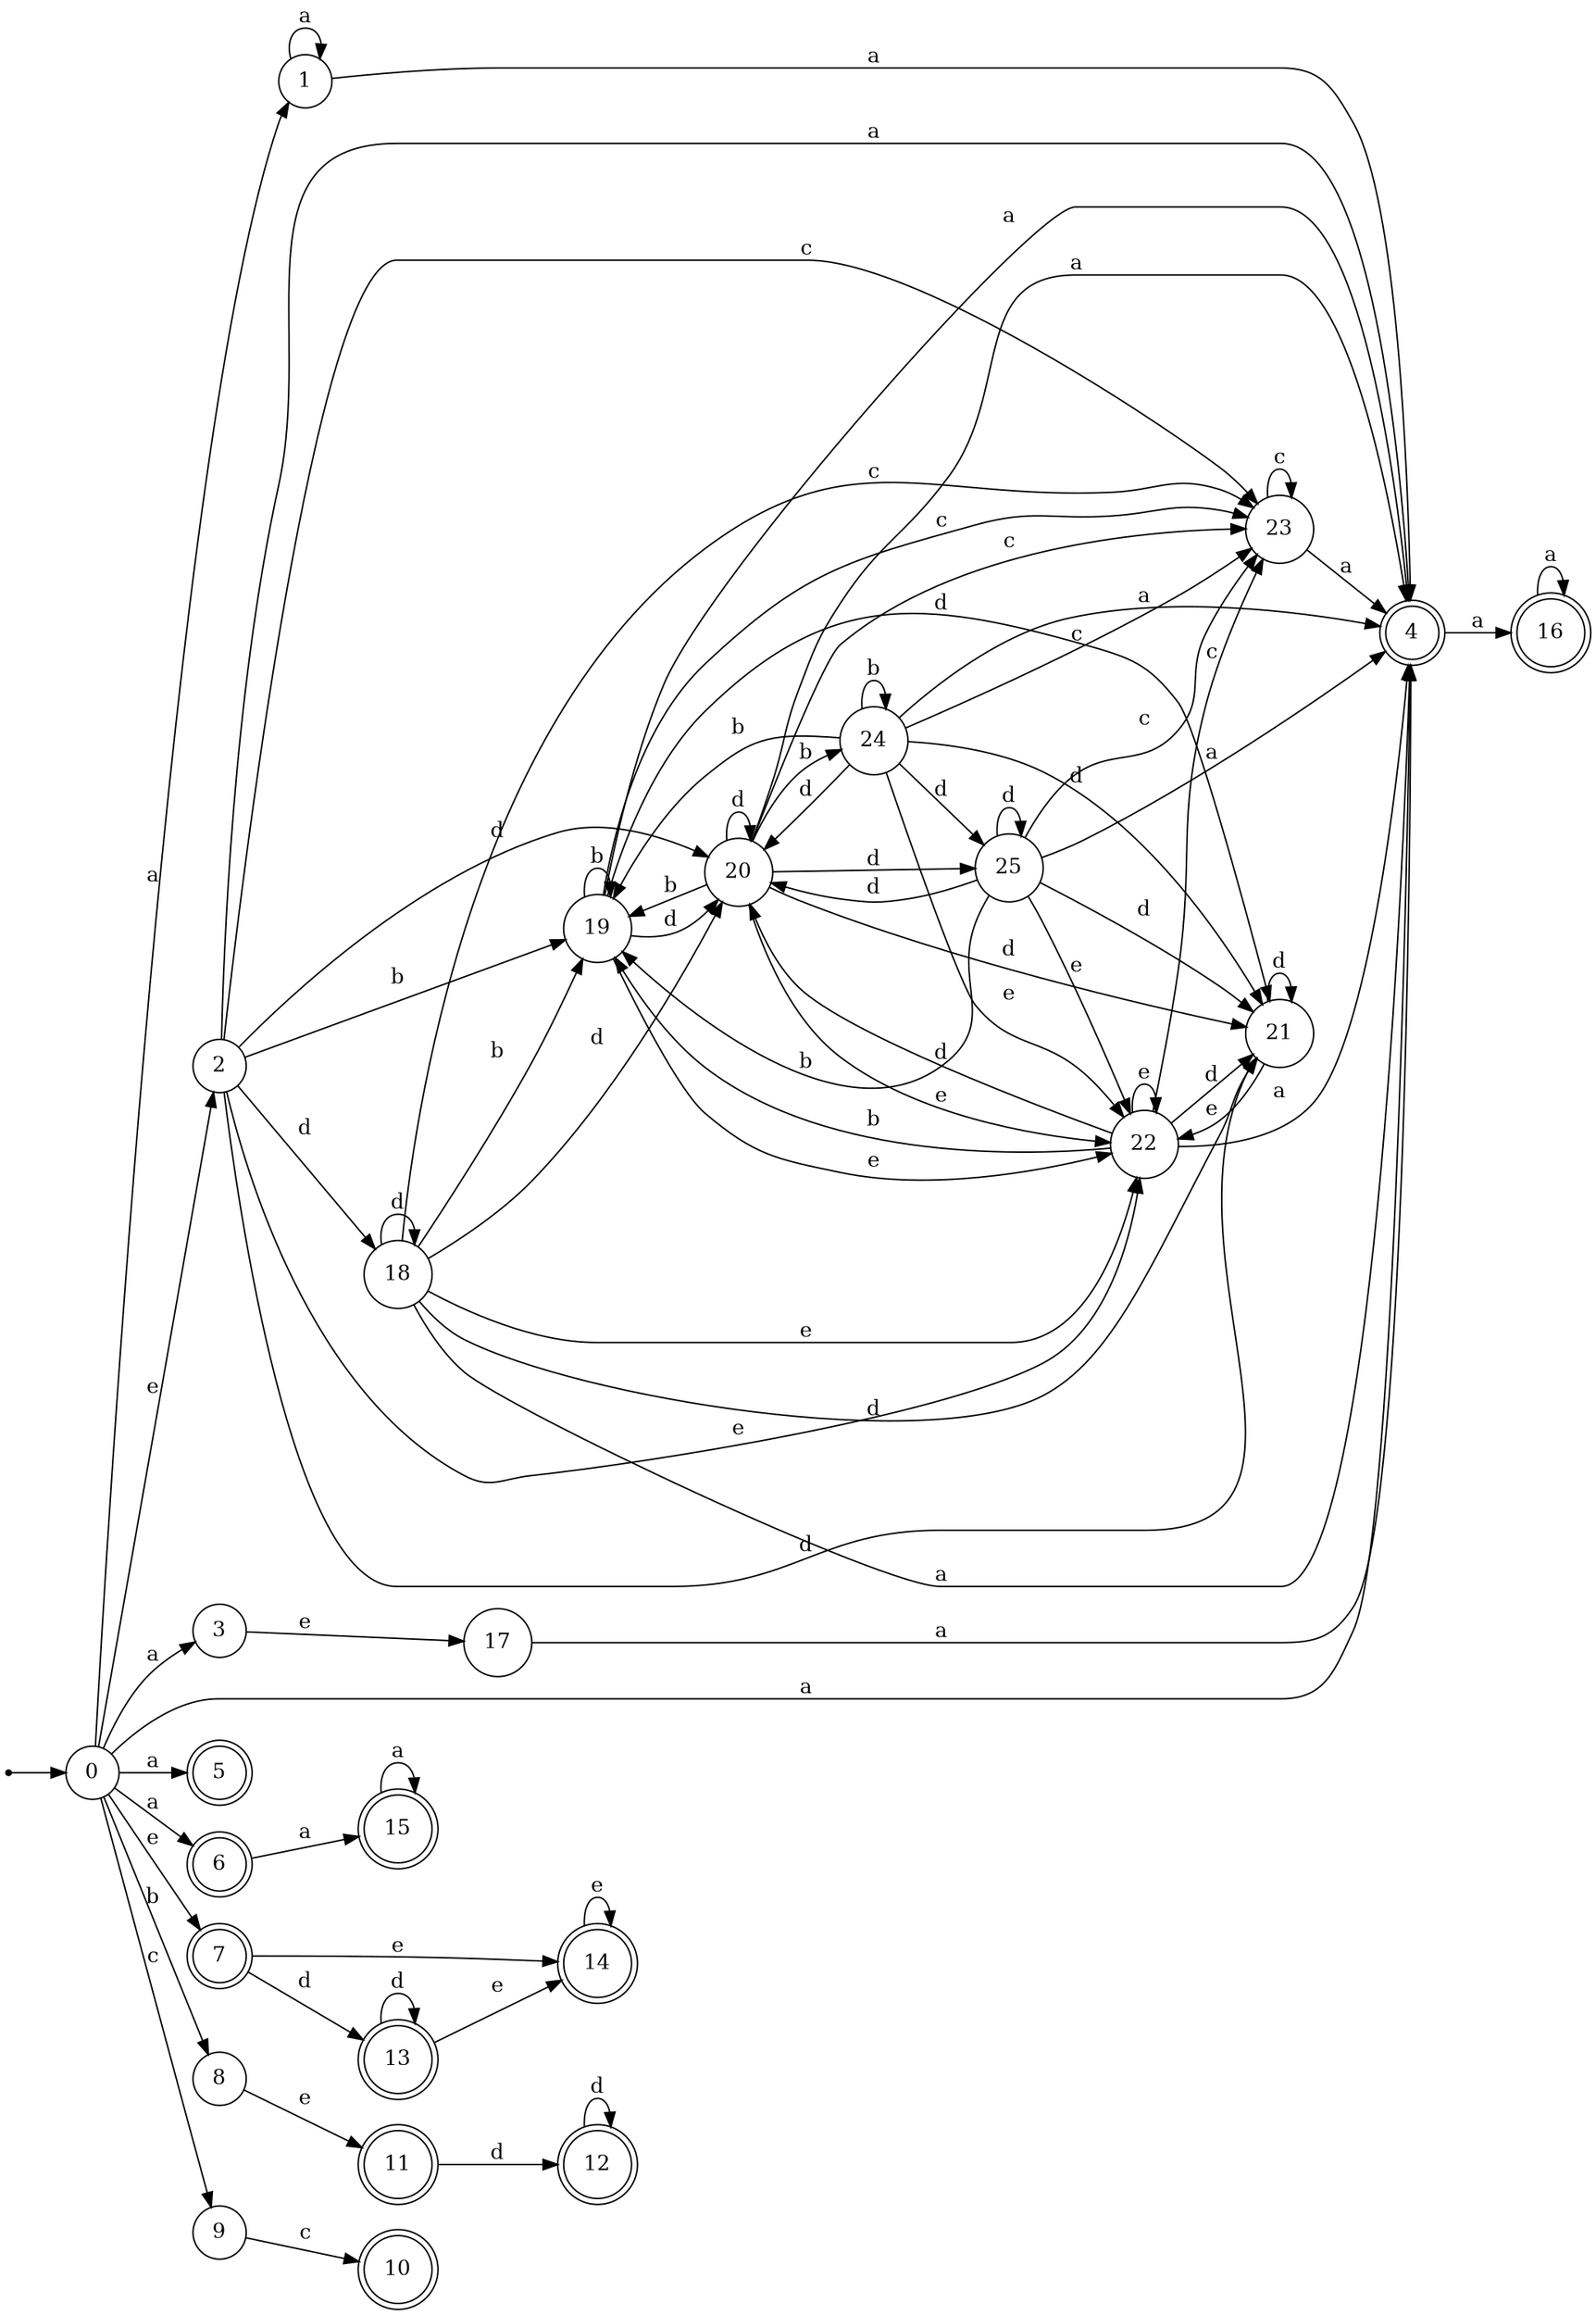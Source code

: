 digraph finite_state_machine {
rankdir=LR;
size="20,20";
node [shape = point]; "dummy0"
node [shape = circle]; "0";
"dummy0" -> "0";
node [shape = circle]; "1";
node [shape = circle]; "2";
node [shape = circle]; "3";
node [shape = doublecircle]; "4";node [shape = doublecircle]; "5";node [shape = doublecircle]; "6";node [shape = doublecircle]; "7";node [shape = circle]; "8";
node [shape = circle]; "9";
node [shape = doublecircle]; "10";node [shape = doublecircle]; "11";node [shape = doublecircle]; "12";node [shape = doublecircle]; "13";node [shape = doublecircle]; "14";node [shape = doublecircle]; "15";node [shape = doublecircle]; "16";node [shape = circle]; "17";
node [shape = circle]; "18";
node [shape = circle]; "19";
node [shape = circle]; "20";
node [shape = circle]; "21";
node [shape = circle]; "22";
node [shape = circle]; "23";
node [shape = circle]; "24";
node [shape = circle]; "25";
"0" -> "1" [label = "a"];
 "0" -> "3" [label = "a"];
 "0" -> "4" [label = "a"];
 "0" -> "5" [label = "a"];
 "0" -> "6" [label = "a"];
 "0" -> "2" [label = "e"];
 "0" -> "7" [label = "e"];
 "0" -> "8" [label = "b"];
 "0" -> "9" [label = "c"];
 "9" -> "10" [label = "c"];
 "8" -> "11" [label = "e"];
 "11" -> "12" [label = "d"];
 "12" -> "12" [label = "d"];
 "7" -> "13" [label = "d"];
 "7" -> "14" [label = "e"];
 "14" -> "14" [label = "e"];
 "13" -> "13" [label = "d"];
 "13" -> "14" [label = "e"];
 "6" -> "15" [label = "a"];
 "15" -> "15" [label = "a"];
 "4" -> "16" [label = "a"];
 "16" -> "16" [label = "a"];
 "3" -> "17" [label = "e"];
 "17" -> "4" [label = "a"];
 "2" -> "18" [label = "d"];
 "2" -> "20" [label = "d"];
 "2" -> "21" [label = "d"];
 "2" -> "19" [label = "b"];
 "2" -> "22" [label = "e"];
 "2" -> "23" [label = "c"];
 "2" -> "4" [label = "a"];
 "23" -> "23" [label = "c"];
 "23" -> "4" [label = "a"];
 "22" -> "22" [label = "e"];
 "22" -> "20" [label = "d"];
 "22" -> "21" [label = "d"];
 "22" -> "19" [label = "b"];
 "22" -> "23" [label = "c"];
 "22" -> "4" [label = "a"];
 "21" -> "21" [label = "d"];
 "21" -> "22" [label = "e"];
 "20" -> "25" [label = "d"];
 "20" -> "20" [label = "d"];
 "20" -> "21" [label = "d"];
 "20" -> "24" [label = "b"];
 "20" -> "19" [label = "b"];
 "20" -> "22" [label = "e"];
 "20" -> "23" [label = "c"];
 "20" -> "4" [label = "a"];
 "25" -> "25" [label = "d"];
 "25" -> "20" [label = "d"];
 "25" -> "21" [label = "d"];
 "25" -> "19" [label = "b"];
 "25" -> "22" [label = "e"];
 "25" -> "23" [label = "c"];
 "25" -> "4" [label = "a"];
 "24" -> "24" [label = "b"];
 "24" -> "19" [label = "b"];
 "24" -> "25" [label = "d"];
 "24" -> "20" [label = "d"];
 "24" -> "21" [label = "d"];
 "24" -> "22" [label = "e"];
 "24" -> "23" [label = "c"];
 "24" -> "4" [label = "a"];
 "19" -> "19" [label = "b"];
 "19" -> "20" [label = "d"];
 "19" -> "21" [label = "d"];
 "19" -> "22" [label = "e"];
 "19" -> "23" [label = "c"];
 "19" -> "4" [label = "a"];
 "18" -> "18" [label = "d"];
 "18" -> "20" [label = "d"];
 "18" -> "21" [label = "d"];
 "18" -> "19" [label = "b"];
 "18" -> "22" [label = "e"];
 "18" -> "23" [label = "c"];
 "18" -> "4" [label = "a"];
 "1" -> "1" [label = "a"];
 "1" -> "4" [label = "a"];
 }
